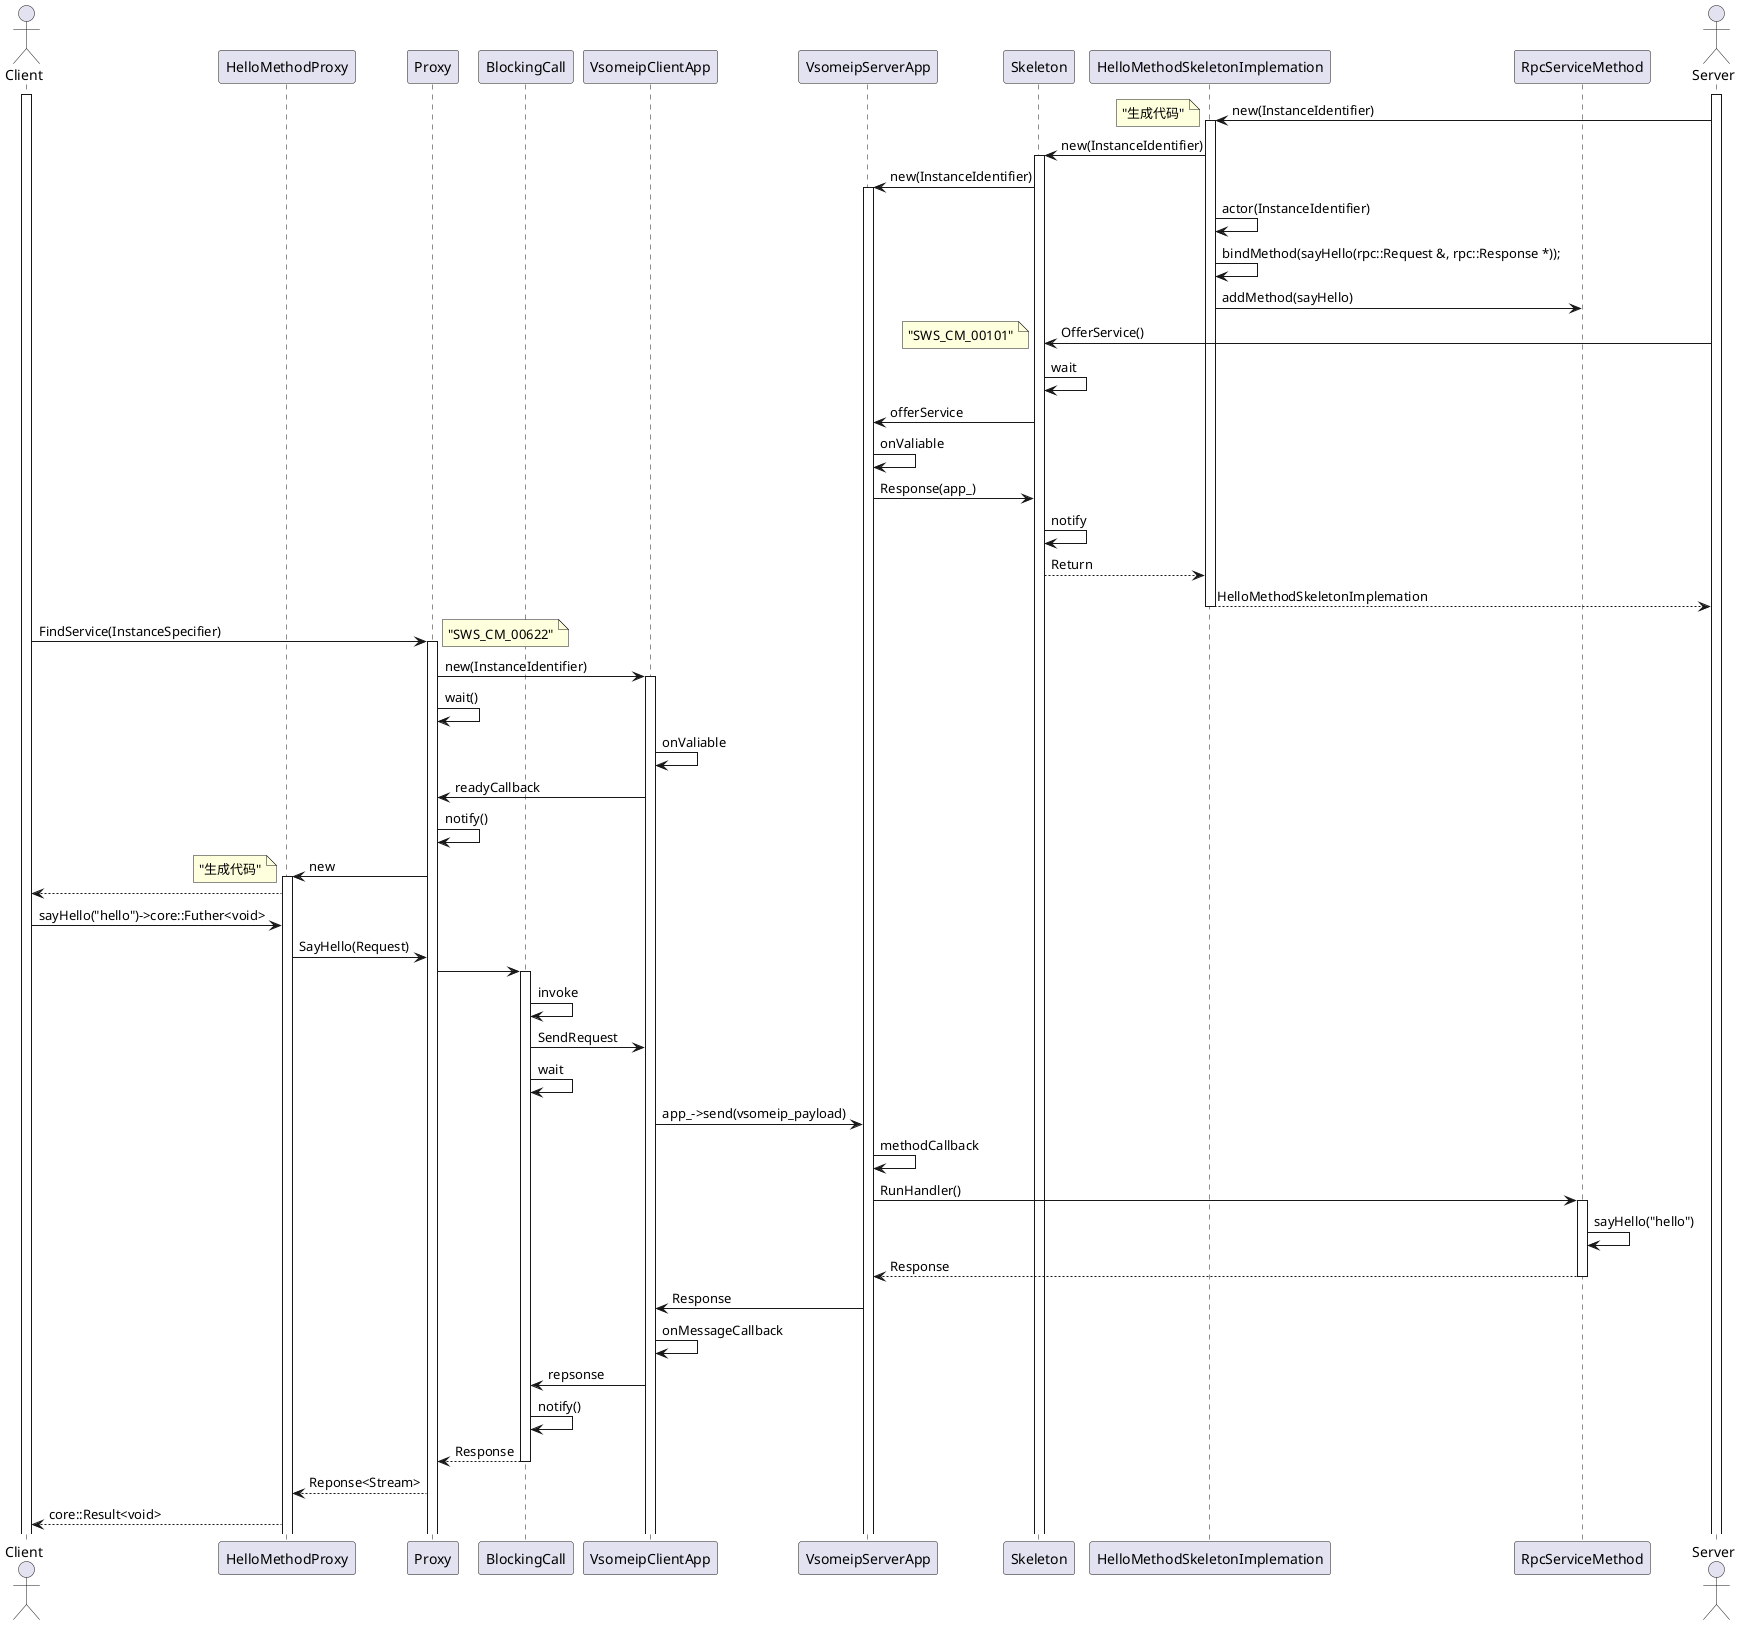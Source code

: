 @startuml com::method
actor "Client" as Client
participant "HelloMethodProxy" as HelloMethodProxy

participant Proxy as Proxy
participant BlockingCall as BlockingCall
participant VsomeipClientApp as VsomeipClientApp
participant VsomeipServerApp as VsomeipServerApp
participant Skeleton as Skeleton
participant HelloMethodSkeletonImplemation as HelloMethodSkeletonImplemation
participant RpcServiceMethod as RpcServiceMethod
actor "Server" as Server
activate Client
activate Server

Server -> HelloMethodSkeletonImplemation: new(InstanceIdentifier)
activate HelloMethodSkeletonImplemation
note left : "生成代码"

HelloMethodSkeletonImplemation->Skeleton:new(InstanceIdentifier)
activate Skeleton
Skeleton->VsomeipServerApp:new(InstanceIdentifier)
activate VsomeipServerApp

HelloMethodSkeletonImplemation -> HelloMethodSkeletonImplemation : actor(InstanceIdentifier)
HelloMethodSkeletonImplemation->HelloMethodSkeletonImplemation : bindMethod(sayHello(rpc::Request &, rpc::Response *));
HelloMethodSkeletonImplemation->RpcServiceMethod : addMethod(sayHello)

 
Server -> Skeleton : OfferService()
note left : "SWS_CM_00101"
Skeleton -> Skeleton : wait
Skeleton -> VsomeipServerApp : offerService
VsomeipServerApp -> VsomeipServerApp : onValiable
VsomeipServerApp -> Skeleton : Response(app_)
Skeleton -> Skeleton : notify
Skeleton --> HelloMethodSkeletonImplemation : Return
HelloMethodSkeletonImplemation --> Server : HelloMethodSkeletonImplemation
deactivate HelloMethodSkeletonImplemation

Client -> Proxy : FindService(InstanceSpecifier)
note right: "SWS_CM_00622"
activate Proxy
Proxy->VsomeipClientApp:new(InstanceIdentifier)
activate VsomeipClientApp
Proxy->Proxy:wait()

VsomeipClientApp->VsomeipClientApp:onValiable
VsomeipClientApp->Proxy:readyCallback
Proxy->Proxy:notify()
Proxy->HelloMethodProxy:new
note left : "生成代码"
activate HelloMethodProxy
HelloMethodProxy --> Client


Client -> HelloMethodProxy : sayHello("hello")->core::Futher<void>

HelloMethodProxy->Proxy:SayHello(Request)

Proxy-> BlockingCall
activate BlockingCall

BlockingCall -> BlockingCall : invoke
BlockingCall -> VsomeipClientApp : SendRequest
BlockingCall -> BlockingCall : wait
VsomeipClientApp->VsomeipServerApp: app_->send(vsomeip_payload)

VsomeipServerApp->VsomeipServerApp : methodCallback

VsomeipServerApp -> RpcServiceMethod : RunHandler()
activate RpcServiceMethod
RpcServiceMethod -> RpcServiceMethod: sayHello("hello")
RpcServiceMethod --> VsomeipServerApp : Response

deactivate RpcServiceMethod

VsomeipServerApp -> VsomeipClientApp : Response

VsomeipClientApp->VsomeipClientApp : onMessageCallback
VsomeipClientApp->BlockingCall: repsonse
BlockingCall -> BlockingCall : notify()

BlockingCall --> Proxy : Response

deactivate BlockingCall

Proxy -->HelloMethodProxy : Reponse<Stream>

HelloMethodProxy-->Client: core::Result<void>







@enduml